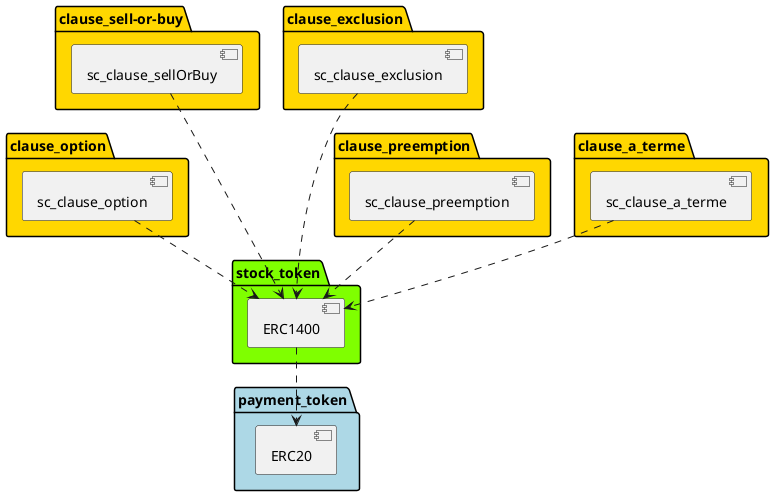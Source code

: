 @startuml

package "payment_token" #LightBlue {
[ERC20]
}

package "stock_token" #Chartreuse {
[ERC1400]
}

[ERC1400] .down.> [ERC20]

package "clause_option" #Gold {
[sc_clause_option]
}

package "clause_sell-or-buy" #Gold {
[sc_clause_sellOrBuy]
}

package "clause_exclusion" #Gold {
[sc_clause_exclusion]
}

package "clause_preemption" #Gold {
[sc_clause_preemption]
}

package "clause_a_terme" #Gold {
[sc_clause_a_terme]
}

[sc_clause_option] .down.> [ERC1400]
[sc_clause_sellOrBuy] .down.-> [ERC1400]
[sc_clause_exclusion] .down.-> [ERC1400]
[sc_clause_preemption] .down.> [ERC1400]
[sc_clause_a_terme] .down.> [ERC1400]


@enduml

